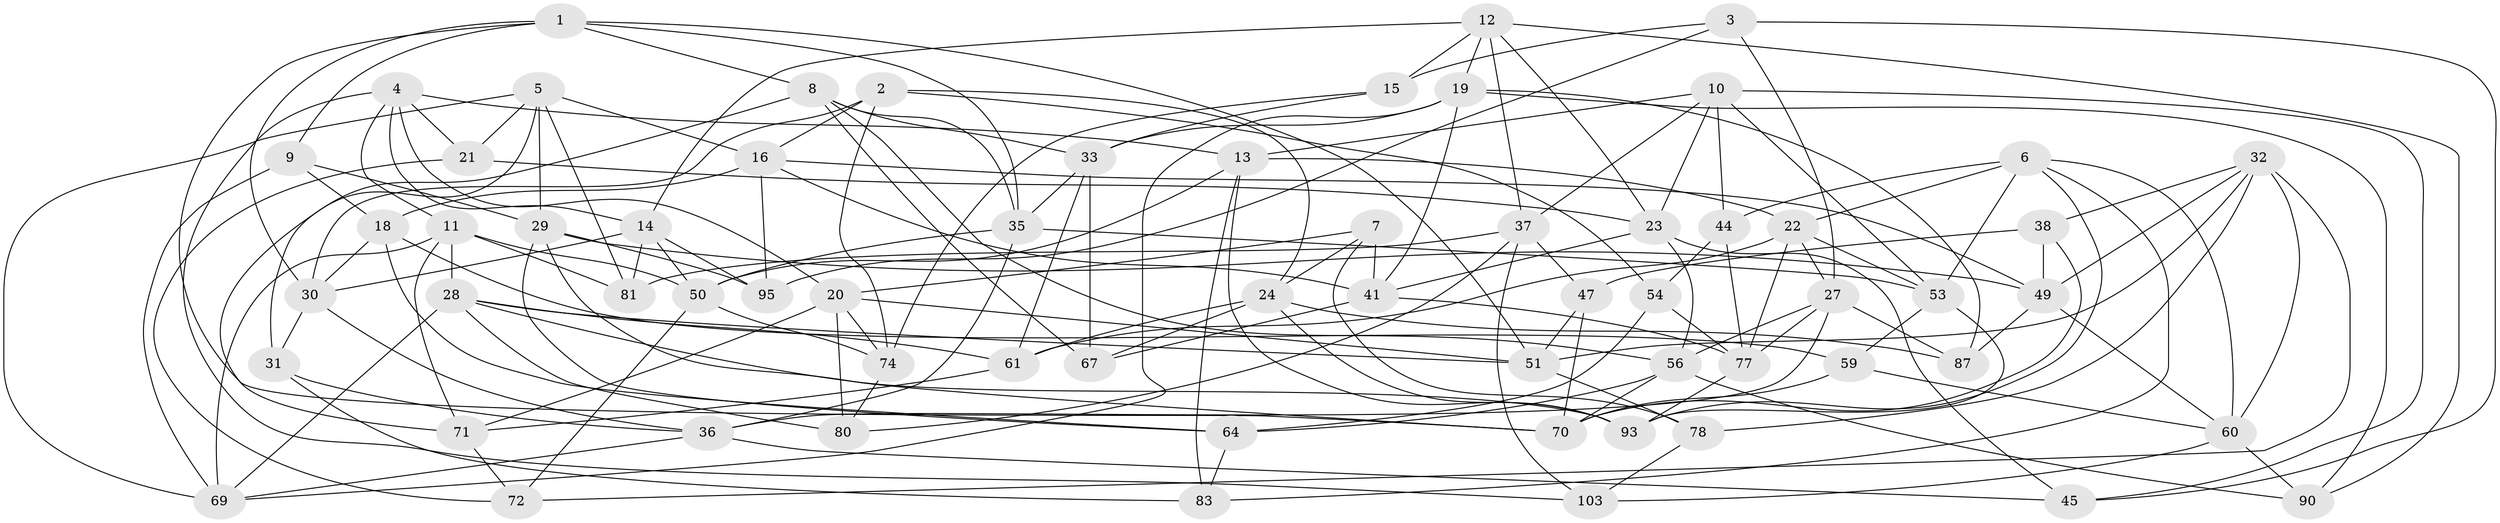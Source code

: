 // original degree distribution, {4: 1.0}
// Generated by graph-tools (version 1.1) at 2025/11/02/27/25 16:11:43]
// undirected, 64 vertices, 167 edges
graph export_dot {
graph [start="1"]
  node [color=gray90,style=filled];
  1 [super="+39"];
  2 [super="+106"];
  3;
  4 [super="+85"];
  5 [super="+58"];
  6 [super="+89"];
  7;
  8 [super="+17"];
  9;
  10 [super="+46"];
  11 [super="+40"];
  12 [super="+100"];
  13 [super="+82"];
  14 [super="+65"];
  15;
  16 [super="+43"];
  18 [super="+91"];
  19 [super="+26"];
  20 [super="+68"];
  21;
  22 [super="+25"];
  23 [super="+92"];
  24 [super="+62"];
  27 [super="+63"];
  28 [super="+88"];
  29 [super="+84"];
  30 [super="+34"];
  31;
  32 [super="+48"];
  33 [super="+97"];
  35 [super="+66"];
  36 [super="+73"];
  37 [super="+42"];
  38;
  41 [super="+86"];
  44;
  45;
  47;
  49 [super="+104"];
  50 [super="+52"];
  51 [super="+57"];
  53 [super="+55"];
  54;
  56 [super="+79"];
  59;
  60 [super="+76"];
  61 [super="+94"];
  64 [super="+96"];
  67;
  69 [super="+98"];
  70 [super="+75"];
  71 [super="+99"];
  72;
  74 [super="+105"];
  77 [super="+102"];
  78;
  80;
  81;
  83;
  87;
  90;
  93 [super="+101"];
  95;
  103;
  1 -- 51;
  1 -- 9;
  1 -- 70;
  1 -- 35;
  1 -- 30;
  1 -- 8;
  2 -- 30;
  2 -- 24;
  2 -- 16;
  2 -- 54;
  2 -- 74 [weight=2];
  3 -- 95;
  3 -- 15;
  3 -- 45;
  3 -- 27;
  4 -- 21;
  4 -- 103;
  4 -- 20;
  4 -- 13;
  4 -- 14;
  4 -- 11;
  5 -- 29;
  5 -- 16;
  5 -- 69;
  5 -- 81;
  5 -- 21;
  5 -- 31;
  6 -- 53;
  6 -- 83;
  6 -- 93;
  6 -- 44;
  6 -- 60;
  6 -- 22;
  7 -- 41;
  7 -- 78;
  7 -- 20;
  7 -- 24;
  8 -- 33;
  8 -- 71;
  8 -- 35;
  8 -- 56;
  8 -- 67;
  9 -- 29;
  9 -- 69;
  9 -- 18;
  10 -- 37;
  10 -- 13;
  10 -- 44;
  10 -- 45;
  10 -- 23;
  10 -- 53;
  11 -- 81;
  11 -- 50;
  11 -- 69;
  11 -- 28;
  11 -- 71;
  12 -- 23;
  12 -- 14;
  12 -- 90;
  12 -- 19;
  12 -- 15;
  12 -- 37;
  13 -- 93;
  13 -- 50;
  13 -- 83;
  13 -- 22;
  14 -- 95;
  14 -- 50;
  14 -- 81;
  14 -- 30;
  15 -- 74;
  15 -- 33;
  16 -- 95;
  16 -- 18;
  16 -- 49;
  16 -- 41;
  18 -- 59;
  18 -- 64 [weight=2];
  18 -- 30;
  19 -- 33;
  19 -- 41;
  19 -- 90;
  19 -- 87;
  19 -- 69;
  20 -- 74;
  20 -- 51;
  20 -- 80;
  20 -- 71;
  21 -- 72;
  21 -- 23;
  22 -- 61;
  22 -- 77;
  22 -- 27;
  22 -- 53;
  23 -- 45;
  23 -- 56;
  23 -- 41;
  24 -- 93;
  24 -- 67;
  24 -- 87;
  24 -- 61;
  27 -- 87;
  27 -- 56;
  27 -- 36;
  27 -- 77;
  28 -- 93;
  28 -- 80;
  28 -- 69;
  28 -- 51;
  28 -- 61;
  29 -- 95;
  29 -- 49;
  29 -- 64;
  29 -- 70;
  30 -- 36;
  30 -- 31;
  31 -- 83;
  31 -- 36;
  32 -- 49;
  32 -- 78;
  32 -- 51;
  32 -- 72;
  32 -- 60;
  32 -- 38;
  33 -- 61;
  33 -- 67;
  33 -- 35;
  35 -- 36;
  35 -- 53;
  35 -- 50;
  36 -- 45;
  36 -- 69;
  37 -- 80;
  37 -- 103;
  37 -- 81;
  37 -- 47;
  38 -- 49;
  38 -- 47;
  38 -- 70;
  41 -- 67;
  41 -- 77;
  44 -- 77;
  44 -- 54;
  47 -- 51;
  47 -- 70;
  49 -- 87;
  49 -- 60;
  50 -- 72;
  50 -- 74;
  51 -- 78;
  53 -- 59;
  53 -- 93;
  54 -- 64;
  54 -- 77;
  56 -- 90;
  56 -- 70;
  56 -- 64;
  59 -- 70;
  59 -- 60;
  60 -- 103;
  60 -- 90;
  61 -- 71 [weight=2];
  64 -- 83;
  71 -- 72;
  74 -- 80;
  77 -- 93;
  78 -- 103;
}
